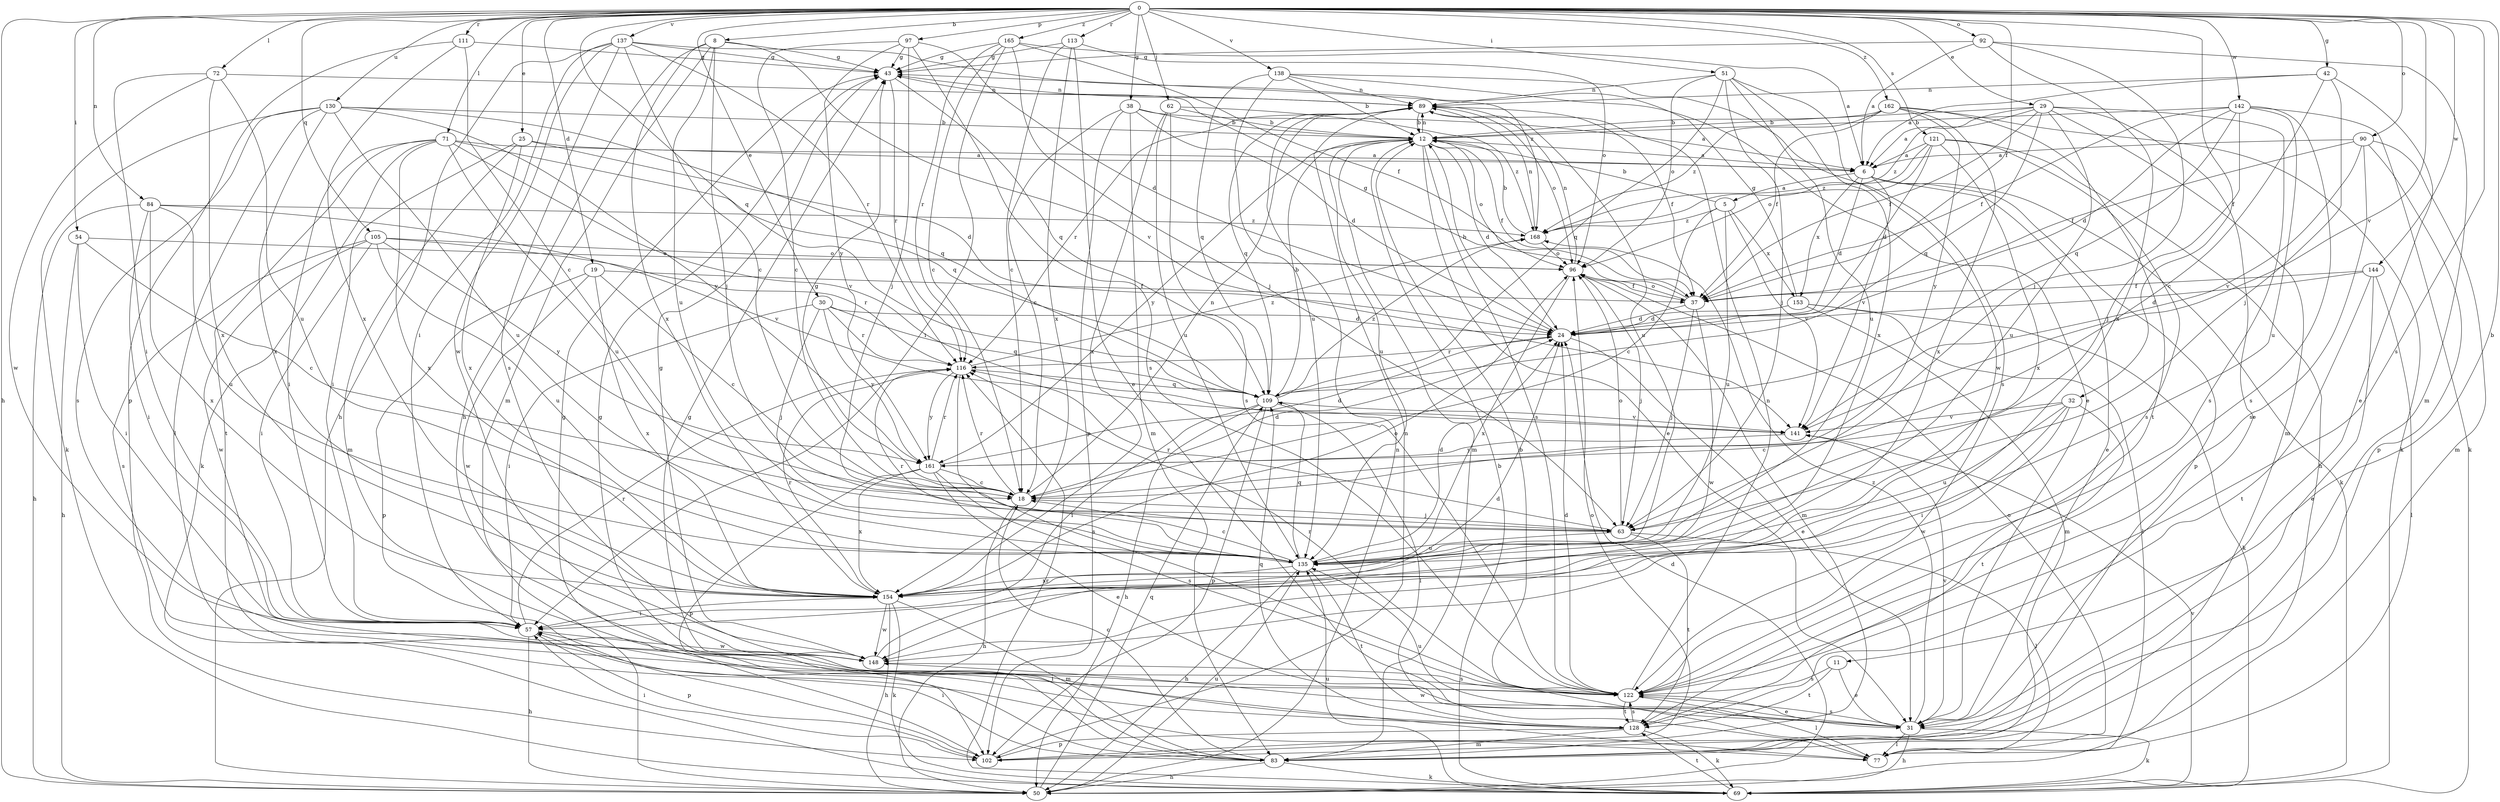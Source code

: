 strict digraph  {
0;
5;
6;
8;
11;
12;
18;
19;
24;
25;
29;
30;
31;
32;
37;
38;
42;
43;
50;
51;
54;
57;
62;
63;
69;
71;
72;
77;
83;
84;
89;
90;
92;
96;
97;
102;
105;
109;
111;
113;
116;
121;
122;
128;
130;
135;
137;
138;
141;
142;
144;
148;
153;
154;
161;
162;
165;
168;
0 -> 8  [label=b];
0 -> 11  [label=b];
0 -> 19  [label=d];
0 -> 25  [label=e];
0 -> 29  [label=e];
0 -> 30  [label=e];
0 -> 32  [label=f];
0 -> 37  [label=f];
0 -> 38  [label=g];
0 -> 42  [label=g];
0 -> 50  [label=h];
0 -> 51  [label=i];
0 -> 54  [label=i];
0 -> 62  [label=j];
0 -> 71  [label=l];
0 -> 72  [label=l];
0 -> 84  [label=n];
0 -> 90  [label=o];
0 -> 92  [label=o];
0 -> 97  [label=p];
0 -> 105  [label=q];
0 -> 109  [label=q];
0 -> 111  [label=r];
0 -> 113  [label=r];
0 -> 121  [label=s];
0 -> 122  [label=s];
0 -> 130  [label=u];
0 -> 137  [label=v];
0 -> 138  [label=v];
0 -> 141  [label=v];
0 -> 142  [label=w];
0 -> 144  [label=w];
0 -> 162  [label=z];
0 -> 165  [label=z];
5 -> 12  [label=b];
5 -> 18  [label=c];
5 -> 135  [label=u];
5 -> 141  [label=v];
5 -> 153  [label=x];
5 -> 168  [label=z];
6 -> 5  [label=a];
6 -> 24  [label=d];
6 -> 31  [label=e];
6 -> 69  [label=k];
6 -> 102  [label=p];
6 -> 141  [label=v];
6 -> 153  [label=x];
8 -> 43  [label=g];
8 -> 50  [label=h];
8 -> 63  [label=j];
8 -> 83  [label=m];
8 -> 135  [label=u];
8 -> 141  [label=v];
8 -> 154  [label=x];
11 -> 31  [label=e];
11 -> 122  [label=s];
11 -> 128  [label=t];
12 -> 6  [label=a];
12 -> 24  [label=d];
12 -> 31  [label=e];
12 -> 37  [label=f];
12 -> 83  [label=m];
12 -> 89  [label=n];
12 -> 96  [label=o];
12 -> 122  [label=s];
12 -> 135  [label=u];
12 -> 161  [label=y];
18 -> 24  [label=d];
18 -> 43  [label=g];
18 -> 50  [label=h];
18 -> 63  [label=j];
18 -> 89  [label=n];
18 -> 116  [label=r];
19 -> 18  [label=c];
19 -> 37  [label=f];
19 -> 102  [label=p];
19 -> 148  [label=w];
19 -> 154  [label=x];
24 -> 12  [label=b];
24 -> 31  [label=e];
24 -> 116  [label=r];
25 -> 6  [label=a];
25 -> 24  [label=d];
25 -> 57  [label=i];
25 -> 83  [label=m];
25 -> 154  [label=x];
29 -> 6  [label=a];
29 -> 12  [label=b];
29 -> 31  [label=e];
29 -> 37  [label=f];
29 -> 83  [label=m];
29 -> 109  [label=q];
29 -> 122  [label=s];
29 -> 135  [label=u];
29 -> 168  [label=z];
30 -> 24  [label=d];
30 -> 57  [label=i];
30 -> 63  [label=j];
30 -> 109  [label=q];
30 -> 116  [label=r];
30 -> 161  [label=y];
31 -> 50  [label=h];
31 -> 69  [label=k];
31 -> 77  [label=l];
31 -> 122  [label=s];
31 -> 135  [label=u];
31 -> 141  [label=v];
31 -> 148  [label=w];
31 -> 168  [label=z];
32 -> 18  [label=c];
32 -> 57  [label=i];
32 -> 128  [label=t];
32 -> 135  [label=u];
32 -> 141  [label=v];
32 -> 148  [label=w];
37 -> 24  [label=d];
37 -> 43  [label=g];
37 -> 63  [label=j];
37 -> 96  [label=o];
37 -> 148  [label=w];
38 -> 6  [label=a];
38 -> 12  [label=b];
38 -> 18  [label=c];
38 -> 24  [label=d];
38 -> 83  [label=m];
38 -> 102  [label=p];
42 -> 6  [label=a];
42 -> 18  [label=c];
42 -> 31  [label=e];
42 -> 63  [label=j];
42 -> 89  [label=n];
43 -> 89  [label=n];
43 -> 109  [label=q];
43 -> 116  [label=r];
50 -> 24  [label=d];
50 -> 89  [label=n];
50 -> 109  [label=q];
50 -> 135  [label=u];
51 -> 63  [label=j];
51 -> 89  [label=n];
51 -> 96  [label=o];
51 -> 109  [label=q];
51 -> 135  [label=u];
51 -> 148  [label=w];
51 -> 154  [label=x];
54 -> 18  [label=c];
54 -> 50  [label=h];
54 -> 57  [label=i];
54 -> 96  [label=o];
57 -> 50  [label=h];
57 -> 102  [label=p];
57 -> 116  [label=r];
57 -> 148  [label=w];
62 -> 12  [label=b];
62 -> 122  [label=s];
62 -> 135  [label=u];
62 -> 154  [label=x];
62 -> 168  [label=z];
63 -> 77  [label=l];
63 -> 96  [label=o];
63 -> 116  [label=r];
63 -> 128  [label=t];
63 -> 135  [label=u];
69 -> 12  [label=b];
69 -> 116  [label=r];
69 -> 128  [label=t];
69 -> 135  [label=u];
69 -> 141  [label=v];
71 -> 6  [label=a];
71 -> 57  [label=i];
71 -> 69  [label=k];
71 -> 109  [label=q];
71 -> 128  [label=t];
71 -> 135  [label=u];
71 -> 141  [label=v];
71 -> 154  [label=x];
72 -> 57  [label=i];
72 -> 89  [label=n];
72 -> 135  [label=u];
72 -> 148  [label=w];
72 -> 154  [label=x];
77 -> 12  [label=b];
77 -> 43  [label=g];
77 -> 96  [label=o];
83 -> 18  [label=c];
83 -> 43  [label=g];
83 -> 50  [label=h];
83 -> 57  [label=i];
83 -> 69  [label=k];
84 -> 50  [label=h];
84 -> 57  [label=i];
84 -> 135  [label=u];
84 -> 141  [label=v];
84 -> 154  [label=x];
84 -> 168  [label=z];
89 -> 12  [label=b];
89 -> 37  [label=f];
89 -> 96  [label=o];
89 -> 109  [label=q];
89 -> 116  [label=r];
89 -> 135  [label=u];
90 -> 6  [label=a];
90 -> 37  [label=f];
90 -> 83  [label=m];
90 -> 102  [label=p];
90 -> 122  [label=s];
90 -> 141  [label=v];
92 -> 6  [label=a];
92 -> 43  [label=g];
92 -> 63  [label=j];
92 -> 83  [label=m];
92 -> 154  [label=x];
96 -> 37  [label=f];
96 -> 63  [label=j];
96 -> 83  [label=m];
96 -> 89  [label=n];
96 -> 154  [label=x];
97 -> 18  [label=c];
97 -> 24  [label=d];
97 -> 43  [label=g];
97 -> 63  [label=j];
97 -> 122  [label=s];
97 -> 161  [label=y];
102 -> 43  [label=g];
102 -> 57  [label=i];
102 -> 89  [label=n];
102 -> 96  [label=o];
105 -> 57  [label=i];
105 -> 96  [label=o];
105 -> 116  [label=r];
105 -> 122  [label=s];
105 -> 135  [label=u];
105 -> 148  [label=w];
105 -> 161  [label=y];
109 -> 12  [label=b];
109 -> 50  [label=h];
109 -> 57  [label=i];
109 -> 77  [label=l];
109 -> 102  [label=p];
109 -> 141  [label=v];
109 -> 168  [label=z];
111 -> 18  [label=c];
111 -> 43  [label=g];
111 -> 102  [label=p];
111 -> 154  [label=x];
113 -> 18  [label=c];
113 -> 31  [label=e];
113 -> 43  [label=g];
113 -> 96  [label=o];
113 -> 154  [label=x];
116 -> 109  [label=q];
116 -> 122  [label=s];
116 -> 161  [label=y];
116 -> 168  [label=z];
121 -> 6  [label=a];
121 -> 24  [label=d];
121 -> 50  [label=h];
121 -> 96  [label=o];
121 -> 122  [label=s];
121 -> 154  [label=x];
121 -> 168  [label=z];
122 -> 24  [label=d];
122 -> 31  [label=e];
122 -> 77  [label=l];
122 -> 89  [label=n];
122 -> 116  [label=r];
122 -> 128  [label=t];
128 -> 57  [label=i];
128 -> 69  [label=k];
128 -> 83  [label=m];
128 -> 102  [label=p];
128 -> 109  [label=q];
128 -> 122  [label=s];
130 -> 12  [label=b];
130 -> 69  [label=k];
130 -> 77  [label=l];
130 -> 109  [label=q];
130 -> 122  [label=s];
130 -> 135  [label=u];
130 -> 154  [label=x];
130 -> 161  [label=y];
135 -> 18  [label=c];
135 -> 24  [label=d];
135 -> 50  [label=h];
135 -> 109  [label=q];
135 -> 116  [label=r];
135 -> 128  [label=t];
135 -> 154  [label=x];
137 -> 18  [label=c];
137 -> 43  [label=g];
137 -> 50  [label=h];
137 -> 57  [label=i];
137 -> 116  [label=r];
137 -> 122  [label=s];
137 -> 148  [label=w];
137 -> 168  [label=z];
138 -> 12  [label=b];
138 -> 31  [label=e];
138 -> 89  [label=n];
138 -> 109  [label=q];
138 -> 122  [label=s];
138 -> 135  [label=u];
141 -> 161  [label=y];
142 -> 12  [label=b];
142 -> 24  [label=d];
142 -> 37  [label=f];
142 -> 63  [label=j];
142 -> 69  [label=k];
142 -> 109  [label=q];
142 -> 122  [label=s];
142 -> 135  [label=u];
144 -> 24  [label=d];
144 -> 31  [label=e];
144 -> 37  [label=f];
144 -> 77  [label=l];
144 -> 128  [label=t];
148 -> 24  [label=d];
148 -> 43  [label=g];
148 -> 122  [label=s];
153 -> 24  [label=d];
153 -> 43  [label=g];
153 -> 69  [label=k];
153 -> 77  [label=l];
153 -> 83  [label=m];
154 -> 50  [label=h];
154 -> 57  [label=i];
154 -> 69  [label=k];
154 -> 83  [label=m];
154 -> 96  [label=o];
154 -> 116  [label=r];
154 -> 148  [label=w];
161 -> 18  [label=c];
161 -> 24  [label=d];
161 -> 31  [label=e];
161 -> 102  [label=p];
161 -> 116  [label=r];
161 -> 122  [label=s];
161 -> 154  [label=x];
162 -> 12  [label=b];
162 -> 37  [label=f];
162 -> 69  [label=k];
162 -> 128  [label=t];
162 -> 154  [label=x];
162 -> 161  [label=y];
162 -> 168  [label=z];
165 -> 6  [label=a];
165 -> 18  [label=c];
165 -> 37  [label=f];
165 -> 43  [label=g];
165 -> 57  [label=i];
165 -> 63  [label=j];
165 -> 116  [label=r];
168 -> 12  [label=b];
168 -> 89  [label=n];
168 -> 96  [label=o];
}
